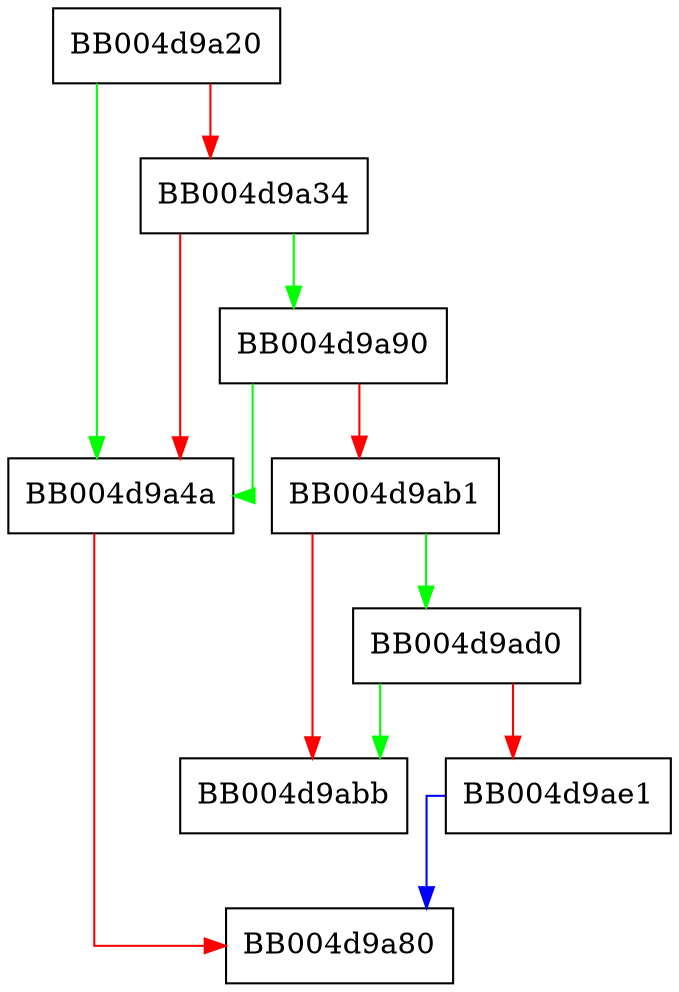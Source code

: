 digraph tls_parse_ctos_sig_algs {
  node [shape="box"];
  graph [splines=ortho];
  BB004d9a20 -> BB004d9a4a [color="green"];
  BB004d9a20 -> BB004d9a34 [color="red"];
  BB004d9a34 -> BB004d9a90 [color="green"];
  BB004d9a34 -> BB004d9a4a [color="red"];
  BB004d9a4a -> BB004d9a80 [color="red"];
  BB004d9a90 -> BB004d9a4a [color="green"];
  BB004d9a90 -> BB004d9ab1 [color="red"];
  BB004d9ab1 -> BB004d9ad0 [color="green"];
  BB004d9ab1 -> BB004d9abb [color="red"];
  BB004d9ad0 -> BB004d9abb [color="green"];
  BB004d9ad0 -> BB004d9ae1 [color="red"];
  BB004d9ae1 -> BB004d9a80 [color="blue"];
}